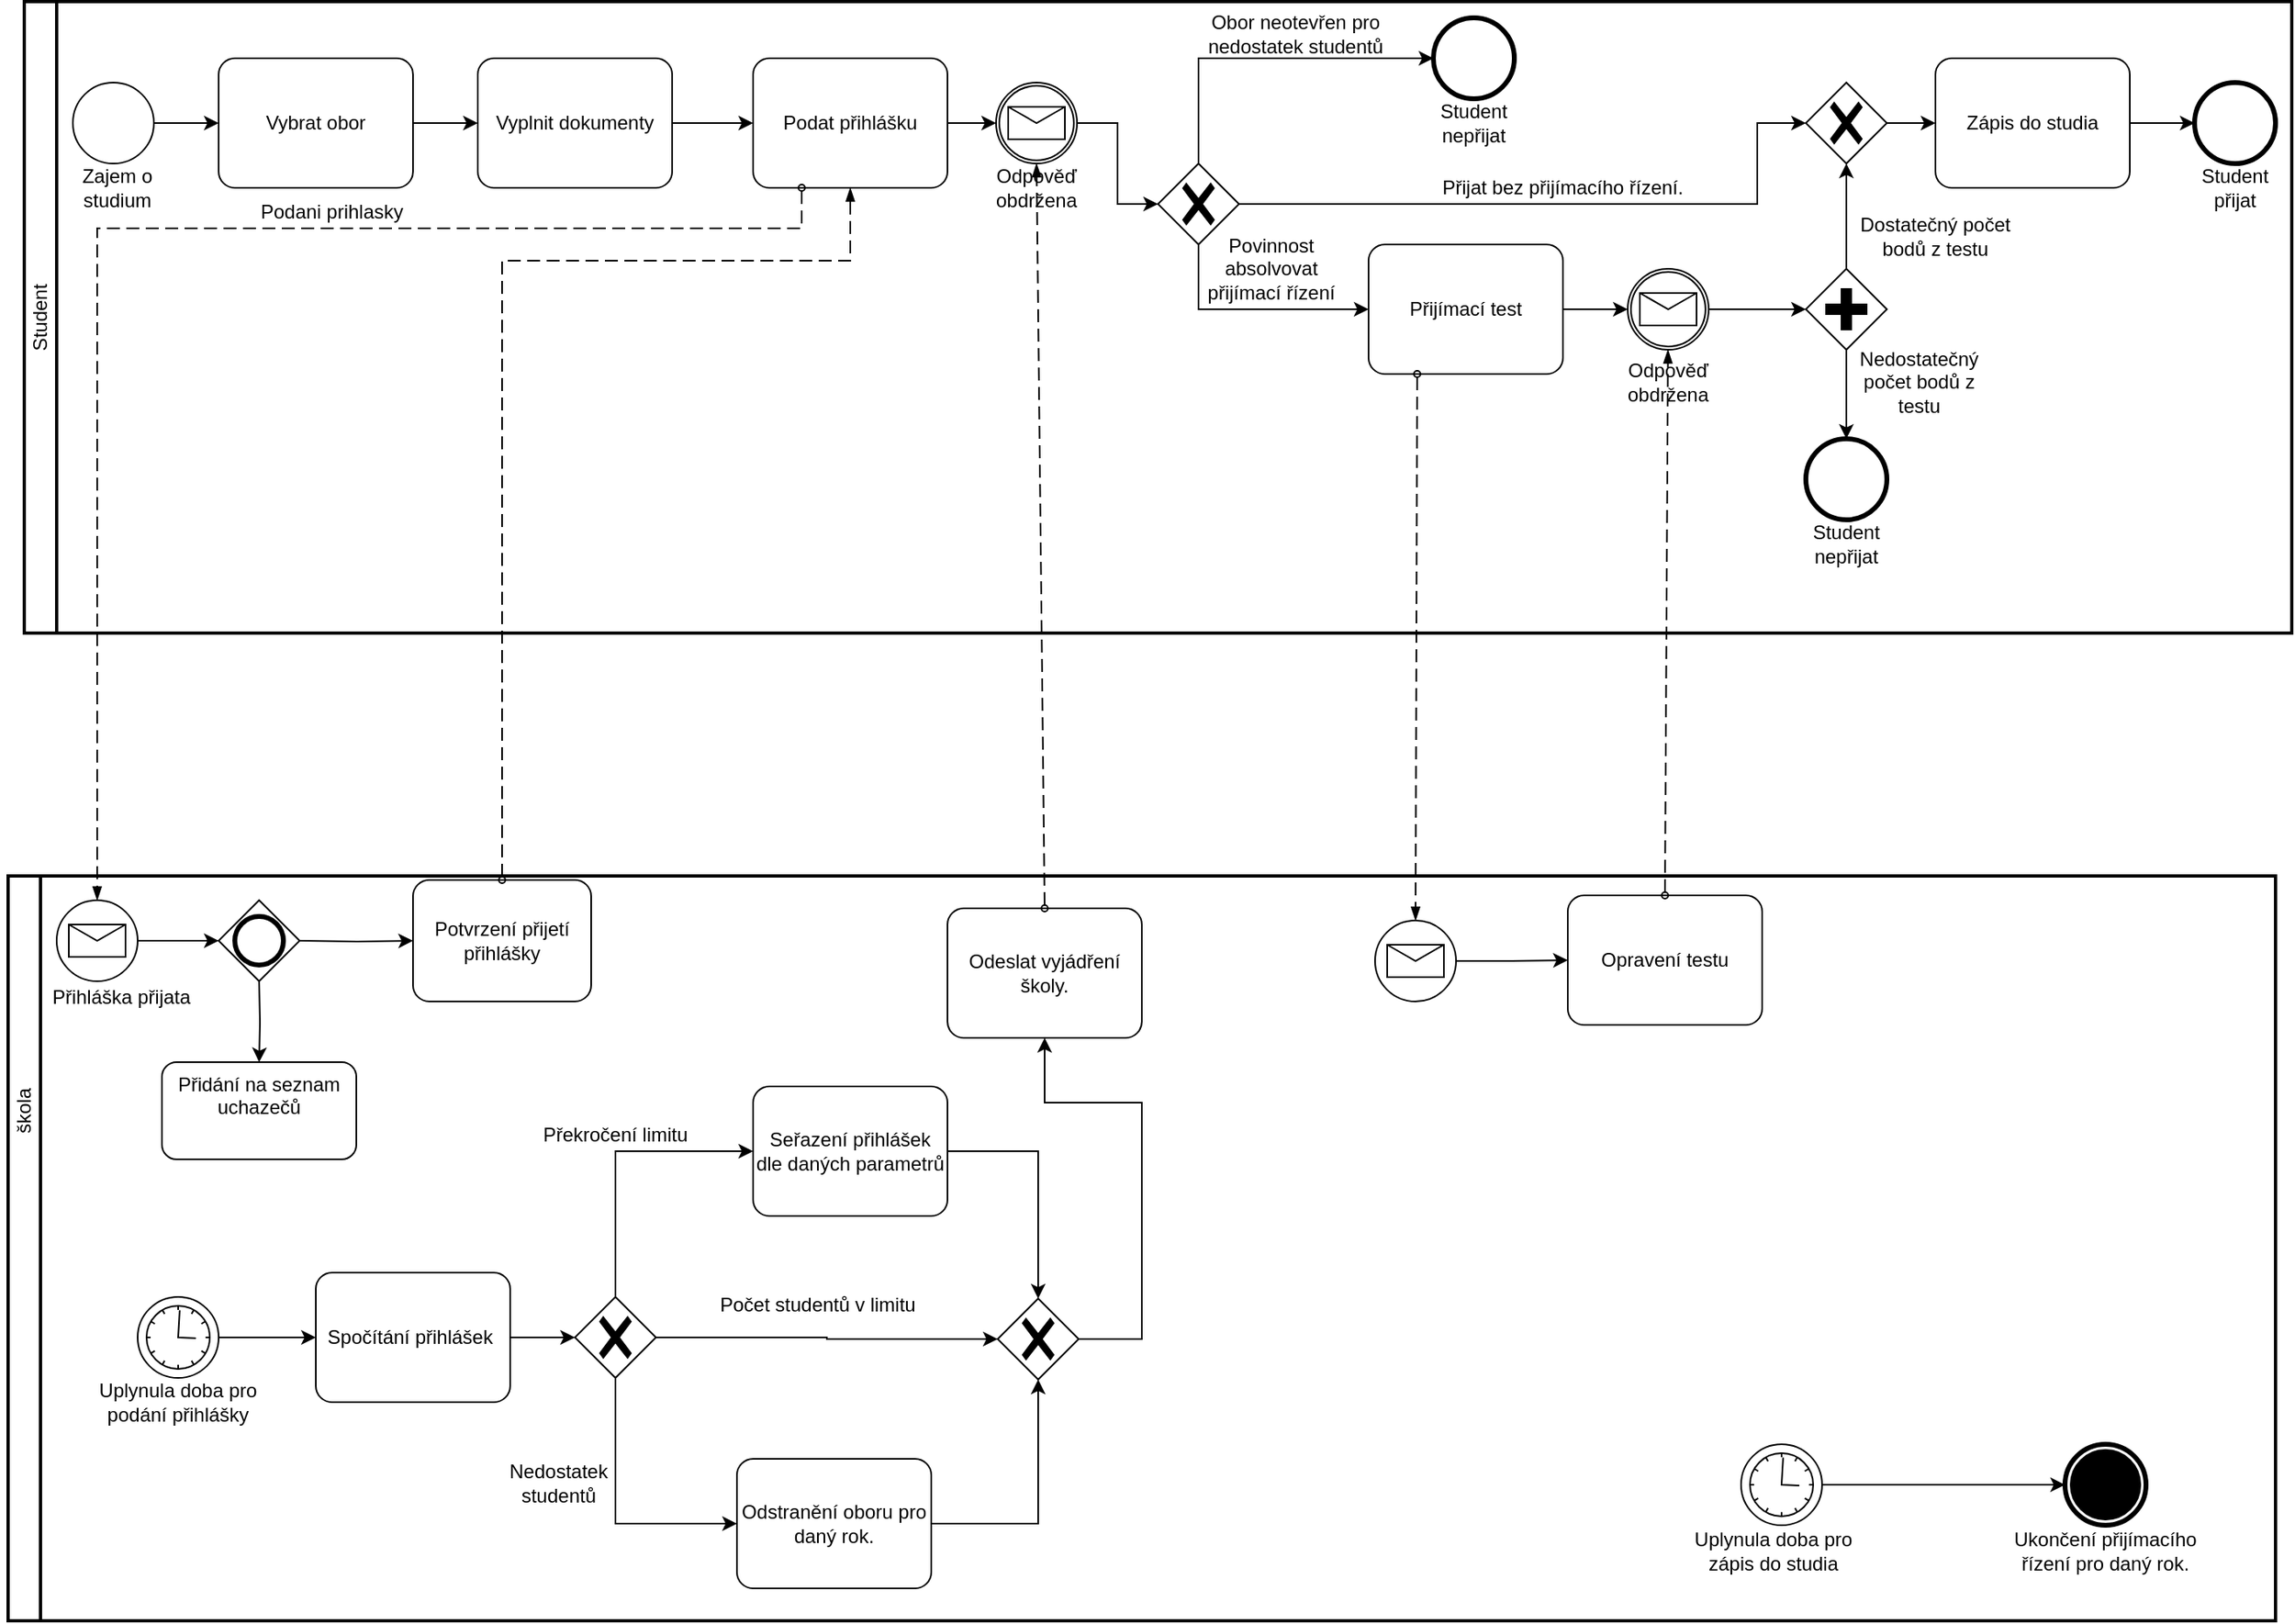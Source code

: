 <mxfile version="20.8.22" type="github">
  <diagram name="Stránka-1" id="GkniLpcTyyBhh2dXb4qm">
    <mxGraphModel dx="2585" dy="780" grid="1" gridSize="10" guides="1" tooltips="1" connect="1" arrows="1" fold="1" page="1" pageScale="1" pageWidth="827" pageHeight="1169" math="0" shadow="0">
      <root>
        <mxCell id="0" />
        <mxCell id="1" parent="0" />
        <mxCell id="ZvNCzg9YMRPsK_EZllgJ-1" value="" style="swimlane;html=1;startSize=20;fontStyle=0;collapsible=0;horizontal=0;swimlaneLine=1;swimlaneFillColor=#ffffff;strokeWidth=2;whiteSpace=wrap;" vertex="1" parent="1">
          <mxGeometry x="190" y="130" width="1400" height="390" as="geometry" />
        </mxCell>
        <mxCell id="ZvNCzg9YMRPsK_EZllgJ-2" value="Student" style="text;html=1;strokeColor=none;fillColor=none;align=center;verticalAlign=middle;whiteSpace=wrap;rounded=0;rotation=-90;" vertex="1" parent="ZvNCzg9YMRPsK_EZllgJ-1">
          <mxGeometry x="-20" y="180" width="60" height="30" as="geometry" />
        </mxCell>
        <mxCell id="ZvNCzg9YMRPsK_EZllgJ-9" style="edgeStyle=orthogonalEdgeStyle;rounded=0;orthogonalLoop=1;jettySize=auto;html=1;exitX=1;exitY=0.5;exitDx=0;exitDy=0;exitPerimeter=0;" edge="1" parent="ZvNCzg9YMRPsK_EZllgJ-1" source="ZvNCzg9YMRPsK_EZllgJ-5" target="ZvNCzg9YMRPsK_EZllgJ-8">
          <mxGeometry relative="1" as="geometry" />
        </mxCell>
        <mxCell id="ZvNCzg9YMRPsK_EZllgJ-5" value="" style="points=[[0.145,0.145,0],[0.5,0,0],[0.855,0.145,0],[1,0.5,0],[0.855,0.855,0],[0.5,1,0],[0.145,0.855,0],[0,0.5,0]];shape=mxgraph.bpmn.event;html=1;verticalLabelPosition=bottom;labelBackgroundColor=#ffffff;verticalAlign=top;align=center;perimeter=ellipsePerimeter;outlineConnect=0;aspect=fixed;outline=standard;symbol=general;" vertex="1" parent="ZvNCzg9YMRPsK_EZllgJ-1">
          <mxGeometry x="30" y="50" width="50" height="50" as="geometry" />
        </mxCell>
        <mxCell id="ZvNCzg9YMRPsK_EZllgJ-7" value="" style="points=[[0.145,0.145,0],[0.5,0,0],[0.855,0.145,0],[1,0.5,0],[0.855,0.855,0],[0.5,1,0],[0.145,0.855,0],[0,0.5,0]];shape=mxgraph.bpmn.event;html=1;verticalLabelPosition=bottom;labelBackgroundColor=#ffffff;verticalAlign=top;align=center;perimeter=ellipsePerimeter;outlineConnect=0;aspect=fixed;outline=end;symbol=terminate2;" vertex="1" parent="ZvNCzg9YMRPsK_EZllgJ-1">
          <mxGeometry x="1340" y="50" width="50" height="50" as="geometry" />
        </mxCell>
        <mxCell id="ZvNCzg9YMRPsK_EZllgJ-12" style="edgeStyle=orthogonalEdgeStyle;rounded=0;orthogonalLoop=1;jettySize=auto;html=1;" edge="1" parent="ZvNCzg9YMRPsK_EZllgJ-1" source="ZvNCzg9YMRPsK_EZllgJ-8" target="ZvNCzg9YMRPsK_EZllgJ-11">
          <mxGeometry relative="1" as="geometry" />
        </mxCell>
        <mxCell id="ZvNCzg9YMRPsK_EZllgJ-8" value="Vybrat obor" style="points=[[0.25,0,0],[0.5,0,0],[0.75,0,0],[1,0.25,0],[1,0.5,0],[1,0.75,0],[0.75,1,0],[0.5,1,0],[0.25,1,0],[0,0.75,0],[0,0.5,0],[0,0.25,0]];shape=mxgraph.bpmn.task;whiteSpace=wrap;rectStyle=rounded;size=10;html=1;taskMarker=abstract;" vertex="1" parent="ZvNCzg9YMRPsK_EZllgJ-1">
          <mxGeometry x="120" y="35" width="120" height="80" as="geometry" />
        </mxCell>
        <mxCell id="ZvNCzg9YMRPsK_EZllgJ-15" style="edgeStyle=orthogonalEdgeStyle;rounded=0;orthogonalLoop=1;jettySize=auto;html=1;entryX=0;entryY=0.5;entryDx=0;entryDy=0;entryPerimeter=0;" edge="1" parent="ZvNCzg9YMRPsK_EZllgJ-1" source="ZvNCzg9YMRPsK_EZllgJ-11" target="ZvNCzg9YMRPsK_EZllgJ-14">
          <mxGeometry relative="1" as="geometry" />
        </mxCell>
        <mxCell id="ZvNCzg9YMRPsK_EZllgJ-11" value="Vyplnit dokumenty" style="points=[[0.25,0,0],[0.5,0,0],[0.75,0,0],[1,0.25,0],[1,0.5,0],[1,0.75,0],[0.75,1,0],[0.5,1,0],[0.25,1,0],[0,0.75,0],[0,0.5,0],[0,0.25,0]];shape=mxgraph.bpmn.task;whiteSpace=wrap;rectStyle=rounded;size=10;html=1;taskMarker=abstract;" vertex="1" parent="ZvNCzg9YMRPsK_EZllgJ-1">
          <mxGeometry x="280" y="35" width="120" height="80" as="geometry" />
        </mxCell>
        <mxCell id="ZvNCzg9YMRPsK_EZllgJ-13" value="Zajem o studium" style="text;html=1;strokeColor=none;fillColor=none;align=center;verticalAlign=middle;whiteSpace=wrap;rounded=0;" vertex="1" parent="ZvNCzg9YMRPsK_EZllgJ-1">
          <mxGeometry x="25" y="100" width="65" height="30" as="geometry" />
        </mxCell>
        <mxCell id="ZvNCzg9YMRPsK_EZllgJ-47" style="edgeStyle=orthogonalEdgeStyle;rounded=0;orthogonalLoop=1;jettySize=auto;html=1;exitX=1;exitY=0.5;exitDx=0;exitDy=0;exitPerimeter=0;entryX=0;entryY=0.5;entryDx=0;entryDy=0;entryPerimeter=0;" edge="1" parent="ZvNCzg9YMRPsK_EZllgJ-1" source="ZvNCzg9YMRPsK_EZllgJ-14" target="ZvNCzg9YMRPsK_EZllgJ-50">
          <mxGeometry relative="1" as="geometry">
            <mxPoint x="600" y="75" as="targetPoint" />
          </mxGeometry>
        </mxCell>
        <mxCell id="ZvNCzg9YMRPsK_EZllgJ-14" value="Podat přihlášku" style="points=[[0.25,0,0],[0.5,0,0],[0.75,0,0],[1,0.25,0],[1,0.5,0],[1,0.75,0],[0.75,1,0],[0.5,1,0],[0.25,1,0],[0,0.75,0],[0,0.5,0],[0,0.25,0]];shape=mxgraph.bpmn.task;whiteSpace=wrap;rectStyle=rounded;size=10;html=1;taskMarker=abstract;" vertex="1" parent="ZvNCzg9YMRPsK_EZllgJ-1">
          <mxGeometry x="450" y="35" width="120" height="80" as="geometry" />
        </mxCell>
        <mxCell id="ZvNCzg9YMRPsK_EZllgJ-24" value="Podani prihlasky" style="text;html=1;strokeColor=none;fillColor=none;align=center;verticalAlign=middle;whiteSpace=wrap;rounded=0;" vertex="1" parent="ZvNCzg9YMRPsK_EZllgJ-1">
          <mxGeometry x="130" y="115" width="120" height="30" as="geometry" />
        </mxCell>
        <mxCell id="ZvNCzg9YMRPsK_EZllgJ-48" value="Odpověď obdržena" style="text;html=1;strokeColor=none;fillColor=none;align=center;verticalAlign=middle;whiteSpace=wrap;rounded=0;" vertex="1" parent="ZvNCzg9YMRPsK_EZllgJ-1">
          <mxGeometry x="595" y="100" width="60" height="30" as="geometry" />
        </mxCell>
        <mxCell id="ZvNCzg9YMRPsK_EZllgJ-56" style="edgeStyle=orthogonalEdgeStyle;rounded=0;orthogonalLoop=1;jettySize=auto;html=1;entryX=0;entryY=0.5;entryDx=0;entryDy=0;entryPerimeter=0;" edge="1" parent="ZvNCzg9YMRPsK_EZllgJ-1" source="ZvNCzg9YMRPsK_EZllgJ-50" target="ZvNCzg9YMRPsK_EZllgJ-54">
          <mxGeometry relative="1" as="geometry">
            <mxPoint x="675.0" y="75.053" as="targetPoint" />
          </mxGeometry>
        </mxCell>
        <mxCell id="ZvNCzg9YMRPsK_EZllgJ-50" value="" style="points=[[0.145,0.145,0],[0.5,0,0],[0.855,0.145,0],[1,0.5,0],[0.855,0.855,0],[0.5,1,0],[0.145,0.855,0],[0,0.5,0]];shape=mxgraph.bpmn.event;html=1;verticalLabelPosition=bottom;labelBackgroundColor=#ffffff;verticalAlign=top;align=center;perimeter=ellipsePerimeter;outlineConnect=0;aspect=fixed;outline=catching;symbol=message;" vertex="1" parent="ZvNCzg9YMRPsK_EZllgJ-1">
          <mxGeometry x="600" y="50" width="50" height="50" as="geometry" />
        </mxCell>
        <mxCell id="ZvNCzg9YMRPsK_EZllgJ-59" style="edgeStyle=orthogonalEdgeStyle;rounded=0;orthogonalLoop=1;jettySize=auto;html=1;entryX=0;entryY=0.5;entryDx=0;entryDy=0;entryPerimeter=0;" edge="1" parent="ZvNCzg9YMRPsK_EZllgJ-1" source="ZvNCzg9YMRPsK_EZllgJ-54" target="ZvNCzg9YMRPsK_EZllgJ-60">
          <mxGeometry relative="1" as="geometry">
            <mxPoint x="790" y="75" as="targetPoint" />
            <Array as="points">
              <mxPoint x="1070" y="125" />
              <mxPoint x="1070" y="75" />
            </Array>
          </mxGeometry>
        </mxCell>
        <mxCell id="ZvNCzg9YMRPsK_EZllgJ-78" style="edgeStyle=orthogonalEdgeStyle;rounded=0;orthogonalLoop=1;jettySize=auto;html=1;entryX=0;entryY=0.5;entryDx=0;entryDy=0;entryPerimeter=0;" edge="1" parent="ZvNCzg9YMRPsK_EZllgJ-1" source="ZvNCzg9YMRPsK_EZllgJ-54" target="ZvNCzg9YMRPsK_EZllgJ-64">
          <mxGeometry relative="1" as="geometry">
            <Array as="points">
              <mxPoint x="725" y="190" />
            </Array>
          </mxGeometry>
        </mxCell>
        <mxCell id="ZvNCzg9YMRPsK_EZllgJ-134" style="edgeStyle=orthogonalEdgeStyle;rounded=0;orthogonalLoop=1;jettySize=auto;html=1;entryX=0;entryY=0.5;entryDx=0;entryDy=0;entryPerimeter=0;" edge="1" parent="ZvNCzg9YMRPsK_EZllgJ-1" source="ZvNCzg9YMRPsK_EZllgJ-54" target="ZvNCzg9YMRPsK_EZllgJ-132">
          <mxGeometry relative="1" as="geometry">
            <mxPoint x="825.091" y="30.091" as="targetPoint" />
            <Array as="points">
              <mxPoint x="725" y="35" />
            </Array>
          </mxGeometry>
        </mxCell>
        <mxCell id="ZvNCzg9YMRPsK_EZllgJ-54" value="" style="points=[[0.25,0.25,0],[0.5,0,0],[0.75,0.25,0],[1,0.5,0],[0.75,0.75,0],[0.5,1,0],[0.25,0.75,0],[0,0.5,0]];shape=mxgraph.bpmn.gateway2;html=1;verticalLabelPosition=bottom;labelBackgroundColor=#ffffff;verticalAlign=top;align=center;perimeter=rhombusPerimeter;outlineConnect=0;outline=none;symbol=none;gwType=exclusive;" vertex="1" parent="ZvNCzg9YMRPsK_EZllgJ-1">
          <mxGeometry x="700" y="100" width="50" height="50" as="geometry" />
        </mxCell>
        <mxCell id="ZvNCzg9YMRPsK_EZllgJ-86" style="edgeStyle=orthogonalEdgeStyle;rounded=0;orthogonalLoop=1;jettySize=auto;html=1;entryX=0;entryY=0.5;entryDx=0;entryDy=0;entryPerimeter=0;" edge="1" parent="ZvNCzg9YMRPsK_EZllgJ-1" source="ZvNCzg9YMRPsK_EZllgJ-60" target="ZvNCzg9YMRPsK_EZllgJ-80">
          <mxGeometry relative="1" as="geometry" />
        </mxCell>
        <mxCell id="ZvNCzg9YMRPsK_EZllgJ-60" value="" style="points=[[0.25,0.25,0],[0.5,0,0],[0.75,0.25,0],[1,0.5,0],[0.75,0.75,0],[0.5,1,0],[0.25,0.75,0],[0,0.5,0]];shape=mxgraph.bpmn.gateway2;html=1;verticalLabelPosition=bottom;labelBackgroundColor=#ffffff;verticalAlign=top;align=center;perimeter=rhombusPerimeter;outlineConnect=0;outline=none;symbol=none;gwType=exclusive;" vertex="1" parent="ZvNCzg9YMRPsK_EZllgJ-1">
          <mxGeometry x="1100" y="50" width="50" height="50" as="geometry" />
        </mxCell>
        <mxCell id="ZvNCzg9YMRPsK_EZllgJ-67" style="edgeStyle=orthogonalEdgeStyle;rounded=0;orthogonalLoop=1;jettySize=auto;html=1;entryX=0;entryY=0.5;entryDx=0;entryDy=0;entryPerimeter=0;" edge="1" parent="ZvNCzg9YMRPsK_EZllgJ-1" source="ZvNCzg9YMRPsK_EZllgJ-64" target="ZvNCzg9YMRPsK_EZllgJ-66">
          <mxGeometry relative="1" as="geometry" />
        </mxCell>
        <mxCell id="ZvNCzg9YMRPsK_EZllgJ-64" value="Přijímací test" style="points=[[0.25,0,0],[0.5,0,0],[0.75,0,0],[1,0.25,0],[1,0.5,0],[1,0.75,0],[0.75,1,0],[0.5,1,0],[0.25,1,0],[0,0.75,0],[0,0.5,0],[0,0.25,0]];shape=mxgraph.bpmn.task;whiteSpace=wrap;rectStyle=rounded;size=10;html=1;taskMarker=abstract;" vertex="1" parent="ZvNCzg9YMRPsK_EZllgJ-1">
          <mxGeometry x="830" y="150" width="120" height="80" as="geometry" />
        </mxCell>
        <mxCell id="ZvNCzg9YMRPsK_EZllgJ-69" style="edgeStyle=orthogonalEdgeStyle;rounded=0;orthogonalLoop=1;jettySize=auto;html=1;entryX=0;entryY=0.5;entryDx=0;entryDy=0;entryPerimeter=0;" edge="1" parent="ZvNCzg9YMRPsK_EZllgJ-1" source="ZvNCzg9YMRPsK_EZllgJ-66" target="ZvNCzg9YMRPsK_EZllgJ-68">
          <mxGeometry relative="1" as="geometry" />
        </mxCell>
        <mxCell id="ZvNCzg9YMRPsK_EZllgJ-66" value="" style="points=[[0.145,0.145,0],[0.5,0,0],[0.855,0.145,0],[1,0.5,0],[0.855,0.855,0],[0.5,1,0],[0.145,0.855,0],[0,0.5,0]];shape=mxgraph.bpmn.event;html=1;verticalLabelPosition=bottom;labelBackgroundColor=#ffffff;verticalAlign=top;align=center;perimeter=ellipsePerimeter;outlineConnect=0;aspect=fixed;outline=catching;symbol=message;" vertex="1" parent="ZvNCzg9YMRPsK_EZllgJ-1">
          <mxGeometry x="990" y="165" width="50" height="50" as="geometry" />
        </mxCell>
        <mxCell id="ZvNCzg9YMRPsK_EZllgJ-73" style="edgeStyle=orthogonalEdgeStyle;rounded=0;orthogonalLoop=1;jettySize=auto;html=1;entryX=0.5;entryY=0;entryDx=0;entryDy=0;entryPerimeter=0;" edge="1" parent="ZvNCzg9YMRPsK_EZllgJ-1" source="ZvNCzg9YMRPsK_EZllgJ-68">
          <mxGeometry relative="1" as="geometry">
            <mxPoint x="1125" y="270" as="targetPoint" />
          </mxGeometry>
        </mxCell>
        <mxCell id="ZvNCzg9YMRPsK_EZllgJ-83" style="edgeStyle=orthogonalEdgeStyle;rounded=0;orthogonalLoop=1;jettySize=auto;html=1;entryX=0.5;entryY=1;entryDx=0;entryDy=0;entryPerimeter=0;" edge="1" parent="ZvNCzg9YMRPsK_EZllgJ-1" source="ZvNCzg9YMRPsK_EZllgJ-68" target="ZvNCzg9YMRPsK_EZllgJ-60">
          <mxGeometry relative="1" as="geometry" />
        </mxCell>
        <mxCell id="ZvNCzg9YMRPsK_EZllgJ-68" value="" style="points=[[0.25,0.25,0],[0.5,0,0],[0.75,0.25,0],[1,0.5,0],[0.75,0.75,0],[0.5,1,0],[0.25,0.75,0],[0,0.5,0]];shape=mxgraph.bpmn.gateway2;html=1;verticalLabelPosition=bottom;labelBackgroundColor=#ffffff;verticalAlign=top;align=center;perimeter=rhombusPerimeter;outlineConnect=0;outline=none;symbol=none;gwType=parallel;" vertex="1" parent="ZvNCzg9YMRPsK_EZllgJ-1">
          <mxGeometry x="1100" y="165" width="50" height="50" as="geometry" />
        </mxCell>
        <mxCell id="ZvNCzg9YMRPsK_EZllgJ-75" value="" style="points=[[0.145,0.145,0],[0.5,0,0],[0.855,0.145,0],[1,0.5,0],[0.855,0.855,0],[0.5,1,0],[0.145,0.855,0],[0,0.5,0]];shape=mxgraph.bpmn.event;html=1;verticalLabelPosition=bottom;labelBackgroundColor=#ffffff;verticalAlign=top;align=center;perimeter=ellipsePerimeter;outlineConnect=0;aspect=fixed;outline=end;symbol=terminate2;" vertex="1" parent="ZvNCzg9YMRPsK_EZllgJ-1">
          <mxGeometry x="1100" y="270" width="50" height="50" as="geometry" />
        </mxCell>
        <mxCell id="ZvNCzg9YMRPsK_EZllgJ-76" value="Student nepřijat" style="text;html=1;strokeColor=none;fillColor=none;align=center;verticalAlign=middle;whiteSpace=wrap;rounded=0;" vertex="1" parent="ZvNCzg9YMRPsK_EZllgJ-1">
          <mxGeometry x="1095" y="320" width="60" height="30" as="geometry" />
        </mxCell>
        <mxCell id="ZvNCzg9YMRPsK_EZllgJ-77" value="Student přijat" style="text;html=1;strokeColor=none;fillColor=none;align=center;verticalAlign=middle;whiteSpace=wrap;rounded=0;" vertex="1" parent="ZvNCzg9YMRPsK_EZllgJ-1">
          <mxGeometry x="1335" y="100" width="60" height="30" as="geometry" />
        </mxCell>
        <mxCell id="ZvNCzg9YMRPsK_EZllgJ-79" value="Povinnost absolvovat přijímací řízení" style="text;html=1;strokeColor=none;fillColor=none;align=center;verticalAlign=middle;whiteSpace=wrap;rounded=0;" vertex="1" parent="ZvNCzg9YMRPsK_EZllgJ-1">
          <mxGeometry x="720" y="150" width="100" height="30" as="geometry" />
        </mxCell>
        <mxCell id="ZvNCzg9YMRPsK_EZllgJ-87" style="edgeStyle=orthogonalEdgeStyle;rounded=0;orthogonalLoop=1;jettySize=auto;html=1;entryX=0;entryY=0.5;entryDx=0;entryDy=0;entryPerimeter=0;" edge="1" parent="ZvNCzg9YMRPsK_EZllgJ-1" source="ZvNCzg9YMRPsK_EZllgJ-80" target="ZvNCzg9YMRPsK_EZllgJ-7">
          <mxGeometry relative="1" as="geometry" />
        </mxCell>
        <mxCell id="ZvNCzg9YMRPsK_EZllgJ-80" value="Zápis do studia" style="points=[[0.25,0,0],[0.5,0,0],[0.75,0,0],[1,0.25,0],[1,0.5,0],[1,0.75,0],[0.75,1,0],[0.5,1,0],[0.25,1,0],[0,0.75,0],[0,0.5,0],[0,0.25,0]];shape=mxgraph.bpmn.task;whiteSpace=wrap;rectStyle=rounded;size=10;html=1;taskMarker=abstract;" vertex="1" parent="ZvNCzg9YMRPsK_EZllgJ-1">
          <mxGeometry x="1180" y="35" width="120" height="80" as="geometry" />
        </mxCell>
        <mxCell id="ZvNCzg9YMRPsK_EZllgJ-81" value="Přijat bez přijímacího řízení." style="text;html=1;strokeColor=none;fillColor=none;align=center;verticalAlign=middle;whiteSpace=wrap;rounded=0;" vertex="1" parent="ZvNCzg9YMRPsK_EZllgJ-1">
          <mxGeometry x="870" y="100" width="160" height="30" as="geometry" />
        </mxCell>
        <mxCell id="ZvNCzg9YMRPsK_EZllgJ-84" value="Nedostatečný počet bodů z testu" style="text;html=1;strokeColor=none;fillColor=none;align=center;verticalAlign=middle;whiteSpace=wrap;rounded=0;" vertex="1" parent="ZvNCzg9YMRPsK_EZllgJ-1">
          <mxGeometry x="1120" y="220" width="100" height="30" as="geometry" />
        </mxCell>
        <mxCell id="ZvNCzg9YMRPsK_EZllgJ-85" value="Dostatečný počet bodů z testu" style="text;html=1;strokeColor=none;fillColor=none;align=center;verticalAlign=middle;whiteSpace=wrap;rounded=0;" vertex="1" parent="ZvNCzg9YMRPsK_EZllgJ-1">
          <mxGeometry x="1130" y="130" width="100" height="30" as="geometry" />
        </mxCell>
        <mxCell id="ZvNCzg9YMRPsK_EZllgJ-102" value="Odpověď obdržena" style="text;html=1;strokeColor=none;fillColor=none;align=center;verticalAlign=middle;whiteSpace=wrap;rounded=0;" vertex="1" parent="ZvNCzg9YMRPsK_EZllgJ-1">
          <mxGeometry x="985" y="220" width="60" height="30" as="geometry" />
        </mxCell>
        <mxCell id="ZvNCzg9YMRPsK_EZllgJ-132" value="" style="points=[[0.145,0.145,0],[0.5,0,0],[0.855,0.145,0],[1,0.5,0],[0.855,0.855,0],[0.5,1,0],[0.145,0.855,0],[0,0.5,0]];shape=mxgraph.bpmn.event;html=1;verticalLabelPosition=bottom;labelBackgroundColor=#ffffff;verticalAlign=top;align=center;perimeter=ellipsePerimeter;outlineConnect=0;aspect=fixed;outline=end;symbol=terminate2;" vertex="1" parent="ZvNCzg9YMRPsK_EZllgJ-1">
          <mxGeometry x="870" y="10" width="50" height="50" as="geometry" />
        </mxCell>
        <mxCell id="ZvNCzg9YMRPsK_EZllgJ-136" value="Student nepřijat" style="text;html=1;strokeColor=none;fillColor=none;align=center;verticalAlign=middle;whiteSpace=wrap;rounded=0;" vertex="1" parent="ZvNCzg9YMRPsK_EZllgJ-1">
          <mxGeometry x="865" y="60" width="60" height="30" as="geometry" />
        </mxCell>
        <mxCell id="ZvNCzg9YMRPsK_EZllgJ-137" value="Obor neotevřen pro nedostatek studentů" style="text;html=1;strokeColor=none;fillColor=none;align=center;verticalAlign=middle;whiteSpace=wrap;rounded=0;" vertex="1" parent="ZvNCzg9YMRPsK_EZllgJ-1">
          <mxGeometry x="710" y="5" width="150" height="30" as="geometry" />
        </mxCell>
        <mxCell id="ZvNCzg9YMRPsK_EZllgJ-3" value="" style="swimlane;html=1;startSize=20;fontStyle=0;collapsible=0;horizontal=0;swimlaneLine=1;swimlaneFillColor=#ffffff;strokeWidth=2;whiteSpace=wrap;" vertex="1" parent="1">
          <mxGeometry x="180" y="670" width="1400" height="460" as="geometry" />
        </mxCell>
        <mxCell id="ZvNCzg9YMRPsK_EZllgJ-27" style="edgeStyle=orthogonalEdgeStyle;rounded=0;orthogonalLoop=1;jettySize=auto;html=1;entryX=0;entryY=0.5;entryDx=0;entryDy=0;entryPerimeter=0;" edge="1" parent="ZvNCzg9YMRPsK_EZllgJ-3" source="ZvNCzg9YMRPsK_EZllgJ-19">
          <mxGeometry relative="1" as="geometry">
            <mxPoint x="130" y="40" as="targetPoint" />
          </mxGeometry>
        </mxCell>
        <mxCell id="ZvNCzg9YMRPsK_EZllgJ-19" value="" style="points=[[0.145,0.145,0],[0.5,0,0],[0.855,0.145,0],[1,0.5,0],[0.855,0.855,0],[0.5,1,0],[0.145,0.855,0],[0,0.5,0]];shape=mxgraph.bpmn.event;html=1;verticalLabelPosition=bottom;labelBackgroundColor=#ffffff;verticalAlign=top;align=center;perimeter=ellipsePerimeter;outlineConnect=0;aspect=fixed;outline=standard;symbol=message;" vertex="1" parent="ZvNCzg9YMRPsK_EZllgJ-3">
          <mxGeometry x="30" y="15" width="50" height="50" as="geometry" />
        </mxCell>
        <mxCell id="ZvNCzg9YMRPsK_EZllgJ-29" value="Přihláška přijata" style="text;html=1;strokeColor=none;fillColor=none;align=center;verticalAlign=middle;whiteSpace=wrap;rounded=0;" vertex="1" parent="ZvNCzg9YMRPsK_EZllgJ-3">
          <mxGeometry x="10" y="60" width="120" height="30" as="geometry" />
        </mxCell>
        <mxCell id="ZvNCzg9YMRPsK_EZllgJ-4" value="škola" style="text;html=1;strokeColor=none;fillColor=none;align=center;verticalAlign=middle;whiteSpace=wrap;rounded=0;rotation=-90;" vertex="1" parent="ZvNCzg9YMRPsK_EZllgJ-3">
          <mxGeometry x="-20" y="130" width="60" height="30" as="geometry" />
        </mxCell>
        <mxCell id="ZvNCzg9YMRPsK_EZllgJ-30" value="Potvrzení přijetí přihlášky" style="points=[[0.25,0,0],[0.5,0,0],[0.75,0,0],[1,0.25,0],[1,0.5,0],[1,0.75,0],[0.75,1,0],[0.5,1,0],[0.25,1,0],[0,0.75,0],[0,0.5,0],[0,0.25,0]];shape=mxgraph.bpmn.task;whiteSpace=wrap;rectStyle=rounded;size=10;html=1;taskMarker=abstract;" vertex="1" parent="ZvNCzg9YMRPsK_EZllgJ-3">
          <mxGeometry x="250" y="2.5" width="110" height="75" as="geometry" />
        </mxCell>
        <mxCell id="ZvNCzg9YMRPsK_EZllgJ-34" style="edgeStyle=orthogonalEdgeStyle;rounded=0;orthogonalLoop=1;jettySize=auto;html=1;entryX=0;entryY=0.5;entryDx=0;entryDy=0;entryPerimeter=0;" edge="1" parent="ZvNCzg9YMRPsK_EZllgJ-3" target="ZvNCzg9YMRPsK_EZllgJ-30">
          <mxGeometry relative="1" as="geometry">
            <mxPoint x="180" y="40" as="sourcePoint" />
          </mxGeometry>
        </mxCell>
        <mxCell id="ZvNCzg9YMRPsK_EZllgJ-36" style="edgeStyle=orthogonalEdgeStyle;rounded=0;orthogonalLoop=1;jettySize=auto;html=1;entryX=0.5;entryY=0;entryDx=0;entryDy=0;" edge="1" parent="ZvNCzg9YMRPsK_EZllgJ-3" target="ZvNCzg9YMRPsK_EZllgJ-35">
          <mxGeometry relative="1" as="geometry">
            <mxPoint x="155" y="65" as="sourcePoint" />
          </mxGeometry>
        </mxCell>
        <mxCell id="ZvNCzg9YMRPsK_EZllgJ-35" value="Přidání na seznam uchazečů" style="rounded=1;whiteSpace=wrap;html=1;verticalAlign=top;labelBackgroundColor=#ffffff;" vertex="1" parent="ZvNCzg9YMRPsK_EZllgJ-3">
          <mxGeometry x="95" y="115" width="120" height="60" as="geometry" />
        </mxCell>
        <mxCell id="ZvNCzg9YMRPsK_EZllgJ-52" value="" style="points=[[0.25,0.25,0],[0.5,0,0],[0.75,0.25,0],[1,0.5,0],[0.75,0.75,0],[0.5,1,0],[0.25,0.75,0],[0,0.5,0]];shape=mxgraph.bpmn.gateway2;html=1;verticalLabelPosition=bottom;labelBackgroundColor=#ffffff;verticalAlign=top;align=center;perimeter=rhombusPerimeter;outlineConnect=0;outline=end;symbol=general;" vertex="1" parent="ZvNCzg9YMRPsK_EZllgJ-3">
          <mxGeometry x="130" y="15" width="50" height="50" as="geometry" />
        </mxCell>
        <mxCell id="ZvNCzg9YMRPsK_EZllgJ-104" value="Odeslat vyjádření školy." style="points=[[0.25,0,0],[0.5,0,0],[0.75,0,0],[1,0.25,0],[1,0.5,0],[1,0.75,0],[0.75,1,0],[0.5,1,0],[0.25,1,0],[0,0.75,0],[0,0.5,0],[0,0.25,0]];shape=mxgraph.bpmn.task;whiteSpace=wrap;rectStyle=rounded;size=10;html=1;taskMarker=abstract;" vertex="1" parent="ZvNCzg9YMRPsK_EZllgJ-3">
          <mxGeometry x="580" y="20" width="120" height="80" as="geometry" />
        </mxCell>
        <mxCell id="ZvNCzg9YMRPsK_EZllgJ-129" style="edgeStyle=orthogonalEdgeStyle;rounded=0;orthogonalLoop=1;jettySize=auto;html=1;exitX=1;exitY=0.5;exitDx=0;exitDy=0;exitPerimeter=0;entryX=0.5;entryY=0;entryDx=0;entryDy=0;entryPerimeter=0;" edge="1" parent="ZvNCzg9YMRPsK_EZllgJ-3" source="ZvNCzg9YMRPsK_EZllgJ-110" target="ZvNCzg9YMRPsK_EZllgJ-127">
          <mxGeometry relative="1" as="geometry" />
        </mxCell>
        <mxCell id="ZvNCzg9YMRPsK_EZllgJ-110" value="Seřazení přihlášek dle daných parametrů" style="points=[[0.25,0,0],[0.5,0,0],[0.75,0,0],[1,0.25,0],[1,0.5,0],[1,0.75,0],[0.75,1,0],[0.5,1,0],[0.25,1,0],[0,0.75,0],[0,0.5,0],[0,0.25,0]];shape=mxgraph.bpmn.task;whiteSpace=wrap;rectStyle=rounded;size=10;html=1;taskMarker=abstract;" vertex="1" parent="ZvNCzg9YMRPsK_EZllgJ-3">
          <mxGeometry x="460" y="130" width="120" height="80" as="geometry" />
        </mxCell>
        <mxCell id="ZvNCzg9YMRPsK_EZllgJ-113" style="edgeStyle=orthogonalEdgeStyle;rounded=0;orthogonalLoop=1;jettySize=auto;html=1;entryX=0;entryY=0.5;entryDx=0;entryDy=0;entryPerimeter=0;" edge="1" parent="ZvNCzg9YMRPsK_EZllgJ-3" source="ZvNCzg9YMRPsK_EZllgJ-111" target="ZvNCzg9YMRPsK_EZllgJ-112">
          <mxGeometry relative="1" as="geometry" />
        </mxCell>
        <mxCell id="ZvNCzg9YMRPsK_EZllgJ-111" value="" style="points=[[0.145,0.145,0],[0.5,0,0],[0.855,0.145,0],[1,0.5,0],[0.855,0.855,0],[0.5,1,0],[0.145,0.855,0],[0,0.5,0]];shape=mxgraph.bpmn.event;html=1;verticalLabelPosition=bottom;labelBackgroundColor=#ffffff;verticalAlign=top;align=center;perimeter=ellipsePerimeter;outlineConnect=0;aspect=fixed;outline=standard;symbol=timer;" vertex="1" parent="ZvNCzg9YMRPsK_EZllgJ-3">
          <mxGeometry x="80" y="260" width="50" height="50" as="geometry" />
        </mxCell>
        <mxCell id="ZvNCzg9YMRPsK_EZllgJ-116" style="edgeStyle=orthogonalEdgeStyle;rounded=0;orthogonalLoop=1;jettySize=auto;html=1;exitX=1;exitY=0.5;exitDx=0;exitDy=0;exitPerimeter=0;entryX=0;entryY=0.5;entryDx=0;entryDy=0;entryPerimeter=0;" edge="1" parent="ZvNCzg9YMRPsK_EZllgJ-3" source="ZvNCzg9YMRPsK_EZllgJ-112" target="ZvNCzg9YMRPsK_EZllgJ-115">
          <mxGeometry relative="1" as="geometry" />
        </mxCell>
        <mxCell id="ZvNCzg9YMRPsK_EZllgJ-112" value="Spočítání přihlášek&amp;nbsp;" style="points=[[0.25,0,0],[0.5,0,0],[0.75,0,0],[1,0.25,0],[1,0.5,0],[1,0.75,0],[0.75,1,0],[0.5,1,0],[0.25,1,0],[0,0.75,0],[0,0.5,0],[0,0.25,0]];shape=mxgraph.bpmn.task;whiteSpace=wrap;rectStyle=rounded;size=10;html=1;taskMarker=abstract;" vertex="1" parent="ZvNCzg9YMRPsK_EZllgJ-3">
          <mxGeometry x="190" y="245" width="120" height="80" as="geometry" />
        </mxCell>
        <mxCell id="ZvNCzg9YMRPsK_EZllgJ-114" value="Uplynula doba pro podání přihlášky" style="text;html=1;strokeColor=none;fillColor=none;align=center;verticalAlign=middle;whiteSpace=wrap;rounded=0;" vertex="1" parent="ZvNCzg9YMRPsK_EZllgJ-3">
          <mxGeometry x="45" y="310" width="120" height="30" as="geometry" />
        </mxCell>
        <mxCell id="ZvNCzg9YMRPsK_EZllgJ-117" style="edgeStyle=orthogonalEdgeStyle;rounded=0;orthogonalLoop=1;jettySize=auto;html=1;entryX=0;entryY=0.5;entryDx=0;entryDy=0;entryPerimeter=0;" edge="1" parent="ZvNCzg9YMRPsK_EZllgJ-3" source="ZvNCzg9YMRPsK_EZllgJ-115" target="ZvNCzg9YMRPsK_EZllgJ-110">
          <mxGeometry relative="1" as="geometry">
            <Array as="points">
              <mxPoint x="375" y="170" />
            </Array>
          </mxGeometry>
        </mxCell>
        <mxCell id="ZvNCzg9YMRPsK_EZllgJ-119" style="edgeStyle=orthogonalEdgeStyle;rounded=0;orthogonalLoop=1;jettySize=auto;html=1;entryX=0;entryY=0.5;entryDx=0;entryDy=0;entryPerimeter=0;" edge="1" parent="ZvNCzg9YMRPsK_EZllgJ-3" source="ZvNCzg9YMRPsK_EZllgJ-115" target="ZvNCzg9YMRPsK_EZllgJ-127">
          <mxGeometry relative="1" as="geometry">
            <mxPoint x="470" y="285" as="targetPoint" />
          </mxGeometry>
        </mxCell>
        <mxCell id="ZvNCzg9YMRPsK_EZllgJ-125" style="edgeStyle=orthogonalEdgeStyle;rounded=0;orthogonalLoop=1;jettySize=auto;html=1;entryX=0;entryY=0.5;entryDx=0;entryDy=0;entryPerimeter=0;" edge="1" parent="ZvNCzg9YMRPsK_EZllgJ-3" source="ZvNCzg9YMRPsK_EZllgJ-115" target="ZvNCzg9YMRPsK_EZllgJ-122">
          <mxGeometry relative="1" as="geometry">
            <mxPoint x="375" y="400" as="targetPoint" />
            <Array as="points">
              <mxPoint x="375" y="400" />
            </Array>
          </mxGeometry>
        </mxCell>
        <mxCell id="ZvNCzg9YMRPsK_EZllgJ-115" value="" style="points=[[0.25,0.25,0],[0.5,0,0],[0.75,0.25,0],[1,0.5,0],[0.75,0.75,0],[0.5,1,0],[0.25,0.75,0],[0,0.5,0]];shape=mxgraph.bpmn.gateway2;html=1;verticalLabelPosition=bottom;labelBackgroundColor=#ffffff;verticalAlign=top;align=center;perimeter=rhombusPerimeter;outlineConnect=0;outline=none;symbol=none;gwType=exclusive;" vertex="1" parent="ZvNCzg9YMRPsK_EZllgJ-3">
          <mxGeometry x="350" y="260" width="50" height="50" as="geometry" />
        </mxCell>
        <mxCell id="ZvNCzg9YMRPsK_EZllgJ-120" value="Překročení limitu" style="text;html=1;strokeColor=none;fillColor=none;align=center;verticalAlign=middle;whiteSpace=wrap;rounded=0;" vertex="1" parent="ZvNCzg9YMRPsK_EZllgJ-3">
          <mxGeometry x="315" y="145" width="120" height="30" as="geometry" />
        </mxCell>
        <mxCell id="ZvNCzg9YMRPsK_EZllgJ-121" value="Nedostatek studentů" style="text;html=1;strokeColor=none;fillColor=none;align=center;verticalAlign=middle;whiteSpace=wrap;rounded=0;" vertex="1" parent="ZvNCzg9YMRPsK_EZllgJ-3">
          <mxGeometry x="300" y="360" width="80" height="30" as="geometry" />
        </mxCell>
        <mxCell id="ZvNCzg9YMRPsK_EZllgJ-128" style="edgeStyle=orthogonalEdgeStyle;rounded=0;orthogonalLoop=1;jettySize=auto;html=1;exitX=1;exitY=0.5;exitDx=0;exitDy=0;exitPerimeter=0;entryX=0.5;entryY=1;entryDx=0;entryDy=0;entryPerimeter=0;" edge="1" parent="ZvNCzg9YMRPsK_EZllgJ-3" source="ZvNCzg9YMRPsK_EZllgJ-122" target="ZvNCzg9YMRPsK_EZllgJ-127">
          <mxGeometry relative="1" as="geometry" />
        </mxCell>
        <mxCell id="ZvNCzg9YMRPsK_EZllgJ-122" value="Odstranění oboru pro daný rok." style="points=[[0.25,0,0],[0.5,0,0],[0.75,0,0],[1,0.25,0],[1,0.5,0],[1,0.75,0],[0.75,1,0],[0.5,1,0],[0.25,1,0],[0,0.75,0],[0,0.5,0],[0,0.25,0]];shape=mxgraph.bpmn.task;whiteSpace=wrap;rectStyle=rounded;size=10;html=1;taskMarker=abstract;" vertex="1" parent="ZvNCzg9YMRPsK_EZllgJ-3">
          <mxGeometry x="450" y="360" width="120" height="80" as="geometry" />
        </mxCell>
        <mxCell id="ZvNCzg9YMRPsK_EZllgJ-130" style="edgeStyle=orthogonalEdgeStyle;rounded=0;orthogonalLoop=1;jettySize=auto;html=1;entryX=0.5;entryY=1;entryDx=0;entryDy=0;entryPerimeter=0;" edge="1" parent="ZvNCzg9YMRPsK_EZllgJ-3" source="ZvNCzg9YMRPsK_EZllgJ-127" target="ZvNCzg9YMRPsK_EZllgJ-104">
          <mxGeometry relative="1" as="geometry">
            <Array as="points">
              <mxPoint x="700" y="286" />
              <mxPoint x="700" y="140" />
              <mxPoint x="640" y="140" />
            </Array>
          </mxGeometry>
        </mxCell>
        <mxCell id="ZvNCzg9YMRPsK_EZllgJ-127" value="" style="points=[[0.25,0.25,0],[0.5,0,0],[0.75,0.25,0],[1,0.5,0],[0.75,0.75,0],[0.5,1,0],[0.25,0.75,0],[0,0.5,0]];shape=mxgraph.bpmn.gateway2;html=1;verticalLabelPosition=bottom;labelBackgroundColor=#ffffff;verticalAlign=top;align=center;perimeter=rhombusPerimeter;outlineConnect=0;outline=none;symbol=none;gwType=exclusive;" vertex="1" parent="ZvNCzg9YMRPsK_EZllgJ-3">
          <mxGeometry x="611" y="261" width="50" height="50" as="geometry" />
        </mxCell>
        <mxCell id="ZvNCzg9YMRPsK_EZllgJ-131" value="Počet studentů v limitu" style="text;html=1;strokeColor=none;fillColor=none;align=center;verticalAlign=middle;whiteSpace=wrap;rounded=0;" vertex="1" parent="ZvNCzg9YMRPsK_EZllgJ-3">
          <mxGeometry x="430" y="250" width="140" height="30" as="geometry" />
        </mxCell>
        <mxCell id="ZvNCzg9YMRPsK_EZllgJ-155" style="edgeStyle=orthogonalEdgeStyle;rounded=0;orthogonalLoop=1;jettySize=auto;html=1;entryX=0;entryY=0.5;entryDx=0;entryDy=0;entryPerimeter=0;" edge="1" parent="ZvNCzg9YMRPsK_EZllgJ-3" source="ZvNCzg9YMRPsK_EZllgJ-138" target="ZvNCzg9YMRPsK_EZllgJ-148">
          <mxGeometry relative="1" as="geometry" />
        </mxCell>
        <mxCell id="ZvNCzg9YMRPsK_EZllgJ-138" value="" style="points=[[0.145,0.145,0],[0.5,0,0],[0.855,0.145,0],[1,0.5,0],[0.855,0.855,0],[0.5,1,0],[0.145,0.855,0],[0,0.5,0]];shape=mxgraph.bpmn.event;html=1;verticalLabelPosition=bottom;labelBackgroundColor=#ffffff;verticalAlign=top;align=center;perimeter=ellipsePerimeter;outlineConnect=0;aspect=fixed;outline=standard;symbol=message;" vertex="1" parent="ZvNCzg9YMRPsK_EZllgJ-3">
          <mxGeometry x="844" y="27.5" width="50" height="50" as="geometry" />
        </mxCell>
        <mxCell id="ZvNCzg9YMRPsK_EZllgJ-145" style="edgeStyle=orthogonalEdgeStyle;rounded=0;orthogonalLoop=1;jettySize=auto;html=1;entryX=0;entryY=0.5;entryDx=0;entryDy=0;entryPerimeter=0;" edge="1" parent="ZvNCzg9YMRPsK_EZllgJ-3" source="ZvNCzg9YMRPsK_EZllgJ-139" target="ZvNCzg9YMRPsK_EZllgJ-143">
          <mxGeometry relative="1" as="geometry">
            <mxPoint x="1245" y="376" as="targetPoint" />
          </mxGeometry>
        </mxCell>
        <mxCell id="ZvNCzg9YMRPsK_EZllgJ-139" value="" style="points=[[0.145,0.145,0],[0.5,0,0],[0.855,0.145,0],[1,0.5,0],[0.855,0.855,0],[0.5,1,0],[0.145,0.855,0],[0,0.5,0]];shape=mxgraph.bpmn.event;html=1;verticalLabelPosition=bottom;labelBackgroundColor=#ffffff;verticalAlign=top;align=center;perimeter=ellipsePerimeter;outlineConnect=0;aspect=fixed;outline=standard;symbol=timer;" vertex="1" parent="ZvNCzg9YMRPsK_EZllgJ-3">
          <mxGeometry x="1070" y="351" width="50" height="50" as="geometry" />
        </mxCell>
        <mxCell id="ZvNCzg9YMRPsK_EZllgJ-140" value="Uplynula doba pro zápis do studia" style="text;html=1;strokeColor=none;fillColor=none;align=center;verticalAlign=middle;whiteSpace=wrap;rounded=0;" vertex="1" parent="ZvNCzg9YMRPsK_EZllgJ-3">
          <mxGeometry x="1030" y="402" width="120" height="30" as="geometry" />
        </mxCell>
        <mxCell id="ZvNCzg9YMRPsK_EZllgJ-143" value="" style="points=[[0.145,0.145,0],[0.5,0,0],[0.855,0.145,0],[1,0.5,0],[0.855,0.855,0],[0.5,1,0],[0.145,0.855,0],[0,0.5,0]];shape=mxgraph.bpmn.event;html=1;verticalLabelPosition=bottom;labelBackgroundColor=#ffffff;verticalAlign=top;align=center;perimeter=ellipsePerimeter;outlineConnect=0;aspect=fixed;outline=end;symbol=terminate;" vertex="1" parent="ZvNCzg9YMRPsK_EZllgJ-3">
          <mxGeometry x="1270" y="351" width="50" height="50" as="geometry" />
        </mxCell>
        <mxCell id="ZvNCzg9YMRPsK_EZllgJ-146" value="Ukončení přijímacího řízení pro daný rok." style="text;html=1;strokeColor=none;fillColor=none;align=center;verticalAlign=middle;whiteSpace=wrap;rounded=0;" vertex="1" parent="ZvNCzg9YMRPsK_EZllgJ-3">
          <mxGeometry x="1235" y="402" width="120" height="30" as="geometry" />
        </mxCell>
        <mxCell id="ZvNCzg9YMRPsK_EZllgJ-148" value="Opravení testu" style="points=[[0.25,0,0],[0.5,0,0],[0.75,0,0],[1,0.25,0],[1,0.5,0],[1,0.75,0],[0.75,1,0],[0.5,1,0],[0.25,1,0],[0,0.75,0],[0,0.5,0],[0,0.25,0]];shape=mxgraph.bpmn.task;whiteSpace=wrap;rectStyle=rounded;size=10;html=1;taskMarker=abstract;" vertex="1" parent="ZvNCzg9YMRPsK_EZllgJ-3">
          <mxGeometry x="963" y="12" width="120" height="80" as="geometry" />
        </mxCell>
        <mxCell id="ZvNCzg9YMRPsK_EZllgJ-105" value="" style="dashed=1;dashPattern=8 4;endArrow=blockThin;endFill=1;startArrow=oval;startFill=0;endSize=6;startSize=4;html=1;rounded=0;exitX=0.5;exitY=0;exitDx=0;exitDy=0;exitPerimeter=0;entryX=0.5;entryY=1;entryDx=0;entryDy=0;entryPerimeter=0;" edge="1" parent="1" source="ZvNCzg9YMRPsK_EZllgJ-30" target="ZvNCzg9YMRPsK_EZllgJ-14">
          <mxGeometry width="160" relative="1" as="geometry">
            <mxPoint x="810" y="510" as="sourcePoint" />
            <mxPoint x="970" y="510" as="targetPoint" />
            <Array as="points">
              <mxPoint x="485" y="290" />
              <mxPoint x="580" y="290" />
              <mxPoint x="700" y="290" />
            </Array>
          </mxGeometry>
        </mxCell>
        <mxCell id="ZvNCzg9YMRPsK_EZllgJ-106" value="" style="dashed=1;dashPattern=8 4;endArrow=blockThin;endFill=1;startArrow=oval;startFill=0;endSize=6;startSize=4;html=1;rounded=0;exitX=0.25;exitY=1;exitDx=0;exitDy=0;exitPerimeter=0;entryX=0.5;entryY=0;entryDx=0;entryDy=0;entryPerimeter=0;" edge="1" parent="1" source="ZvNCzg9YMRPsK_EZllgJ-14" target="ZvNCzg9YMRPsK_EZllgJ-19">
          <mxGeometry width="160" relative="1" as="geometry">
            <mxPoint x="810" y="420" as="sourcePoint" />
            <mxPoint x="970" y="420" as="targetPoint" />
            <Array as="points">
              <mxPoint x="670" y="270" />
              <mxPoint x="235" y="270" />
            </Array>
          </mxGeometry>
        </mxCell>
        <mxCell id="ZvNCzg9YMRPsK_EZllgJ-109" value="" style="dashed=1;dashPattern=8 4;endArrow=blockThin;endFill=1;startArrow=oval;startFill=0;endSize=6;startSize=4;html=1;rounded=0;exitX=0.5;exitY=0;exitDx=0;exitDy=0;exitPerimeter=0;entryX=0.5;entryY=1;entryDx=0;entryDy=0;entryPerimeter=0;" edge="1" parent="1" source="ZvNCzg9YMRPsK_EZllgJ-104" target="ZvNCzg9YMRPsK_EZllgJ-50">
          <mxGeometry width="160" relative="1" as="geometry">
            <mxPoint x="810" y="500" as="sourcePoint" />
            <mxPoint x="970" y="500" as="targetPoint" />
          </mxGeometry>
        </mxCell>
        <mxCell id="ZvNCzg9YMRPsK_EZllgJ-147" value="" style="dashed=1;dashPattern=8 4;endArrow=blockThin;endFill=1;startArrow=oval;startFill=0;endSize=6;startSize=4;html=1;rounded=0;exitX=0.25;exitY=1;exitDx=0;exitDy=0;exitPerimeter=0;entryX=0.5;entryY=0;entryDx=0;entryDy=0;entryPerimeter=0;" edge="1" parent="1" source="ZvNCzg9YMRPsK_EZllgJ-64" target="ZvNCzg9YMRPsK_EZllgJ-138">
          <mxGeometry width="160" relative="1" as="geometry">
            <mxPoint x="980" y="570" as="sourcePoint" />
            <mxPoint x="1140" y="570" as="targetPoint" />
          </mxGeometry>
        </mxCell>
        <mxCell id="ZvNCzg9YMRPsK_EZllgJ-156" value="" style="dashed=1;dashPattern=8 4;endArrow=blockThin;endFill=1;startArrow=oval;startFill=0;endSize=6;startSize=4;html=1;rounded=0;exitX=0.5;exitY=0;exitDx=0;exitDy=0;exitPerimeter=0;" edge="1" parent="1" source="ZvNCzg9YMRPsK_EZllgJ-148" target="ZvNCzg9YMRPsK_EZllgJ-66">
          <mxGeometry width="160" relative="1" as="geometry">
            <mxPoint x="990" y="650" as="sourcePoint" />
            <mxPoint x="1150" y="650" as="targetPoint" />
          </mxGeometry>
        </mxCell>
      </root>
    </mxGraphModel>
  </diagram>
</mxfile>

